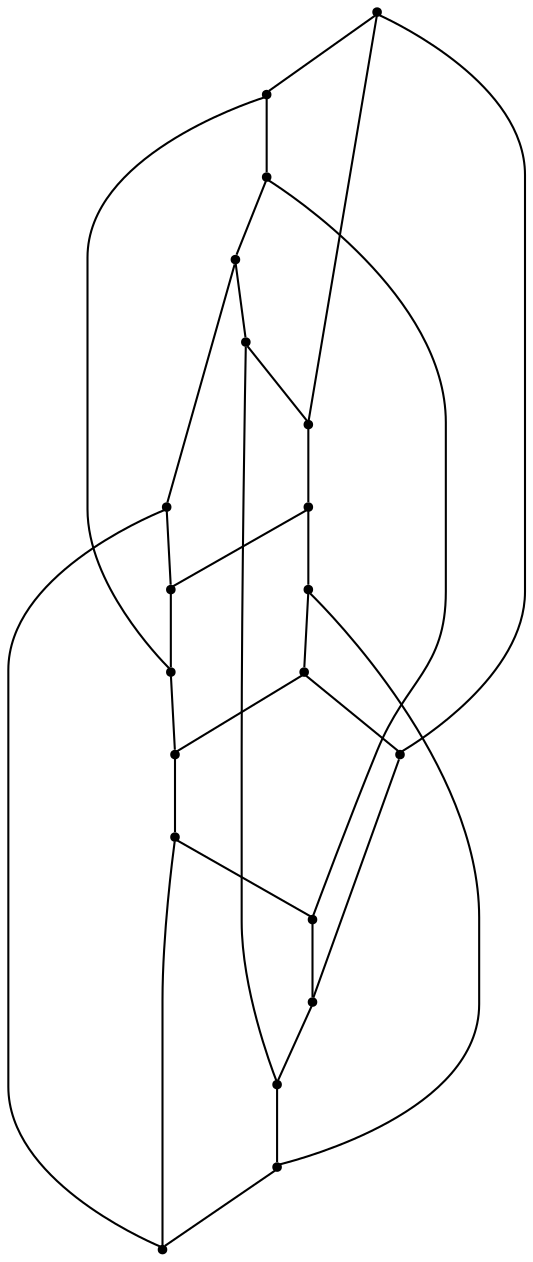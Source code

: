 graph {
  node [shape=point,comment="{\"directed\":false,\"doi\":\"10.1007/978-3-642-00219-9_37\",\"figure\":\"3\"}"]

  v0 [pos="1108.328398061353,794.4852581648391"]
  v1 [pos="1022.8126783237899,676.8310503456808"]
  v2 [pos="1108.3293842581816,939.9152181035821"]
  v3 [pos="1017.6588614175486,823.9365257540614"]
  v4 [pos="1017.6588455111481,910.4670033819024"]
  v5 [pos="884.4493746380473,631.892840118408"]
  v6 [pos="966.7772767532703,753.9319833512739"]
  v7 [pos="1022.81579597828,1057.5726059930973"]
  v8 [pos="966.7772608468697,980.4737082325328"]
  v9 [pos="884.4504085540771,727.1931249722566"]
  v10 [pos="802.1235562612843,753.9329373723809"]
  v11 [pos="751.2419875034066,823.9365893554686"]
  v12 [pos="751.2409376809762,910.4680210044166"]
  v13 [pos="746.086055045904,676.8331491921163"]
  v14 [pos="884.4504085540771,1007.21256661155"]
  v15 [pos="884.4514583765074,1102.5128514653984"]
  v16 [pos="802.1235721676849,980.4726906100185"]
  v17 [pos="660.5724667660025,939.919352195046"]
  v18 [pos="746.0871048683343,1057.5734964127973"]
  v19 [pos="660.5714169435722,794.4894558577103"]

  v0 -- v1 [id="-1",pos="1108.328398061353,794.4852581648391 1022.8126783237899,676.8310503456808 1022.8126783237899,676.8310503456808 1022.8126783237899,676.8310503456808"]
  v17 -- v19 [id="-2",pos="660.5724667660025,939.919352195046 660.5714169435722,794.4894558577103 660.5714169435722,794.4894558577103 660.5714169435722,794.4894558577103"]
  v17 -- v18 [id="-3",pos="660.5724667660025,939.919352195046 746.0871048683343,1057.5734964127973 746.0871048683343,1057.5734964127973 746.0871048683343,1057.5734964127973"]
  v19 -- v11 [id="-4",pos="660.5714169435722,794.4894558577103 751.2419875034066,823.9365893554686 751.2419875034066,823.9365893554686 751.2419875034066,823.9365893554686"]
  v18 -- v15 [id="-6",pos="746.0871048683343,1057.5734964127973 884.4514583765074,1102.5128514653984 884.4514583765074,1102.5128514653984 884.4514583765074,1102.5128514653984"]
  v13 -- v10 [id="-7",pos="746.086055045904,676.8331491921163 802.1235562612843,753.9329373723809 802.1235562612843,753.9329373723809 802.1235562612843,753.9329373723809"]
  v13 -- v19 [id="-8",pos="746.086055045904,676.8331491921163 660.5714169435722,794.4894558577103 660.5714169435722,794.4894558577103 660.5714169435722,794.4894558577103"]
  v18 -- v16 [id="-9",pos="746.0871048683343,1057.5734964127973 802.1235721676849,980.4726906100185 802.1235721676849,980.4726906100185 802.1235721676849,980.4726906100185"]
  v11 -- v14 [id="-10",pos="751.2419875034066,823.9365893554686 884.4504085540771,1007.21256661155 884.4504085540771,1007.21256661155 884.4504085540771,1007.21256661155"]
  v12 -- v17 [id="-11",pos="751.2409376809762,910.4680210044166 660.5724667660025,939.919352195046 660.5724667660025,939.919352195046 660.5724667660025,939.919352195046"]
  v16 -- v10 [id="-12",pos="802.1235721676849,980.4726906100185 802.1235562612843,753.9329373723809 802.1235562612843,753.9329373723809 802.1235562612843,753.9329373723809"]
  v16 -- v4 [id="-13",pos="802.1235721676849,980.4726906100185 1017.6588455111481,910.4670033819024 1017.6588455111481,910.4670033819024 1017.6588455111481,910.4670033819024"]
  v15 -- v14 [id="-15",pos="884.4514583765074,1102.5128514653984 884.4504085540771,1007.21256661155 884.4504085540771,1007.21256661155 884.4504085540771,1007.21256661155"]
  v15 -- v7 [id="-16",pos="884.4514583765074,1102.5128514653984 1022.81579597828,1057.5726059930973 1022.81579597828,1057.5726059930973 1022.81579597828,1057.5726059930973"]
  v14 -- v3 [id="-18",pos="884.4504085540771,1007.21256661155 1017.6588614175486,823.9365257540614 1017.6588614175486,823.9365257540614 1017.6588614175486,823.9365257540614"]
  v9 -- v5 [id="-19",pos="884.4504085540771,727.1931249722566 884.4493746380473,631.892840118408 884.4493746380473,631.892840118408 884.4493746380473,631.892840118408"]
  v9 -- v12 [id="-20",pos="884.4504085540771,727.1931249722566 751.2409376809762,910.4680210044166 751.2409376809762,910.4680210044166 751.2409376809762,910.4680210044166"]
  v5 -- v13 [id="-22",pos="884.4493746380473,631.892840118408 746.086055045904,676.8331491921163 746.086055045904,676.8331491921163 746.086055045904,676.8331491921163"]
  v8 -- v6 [id="-23",pos="966.7772608468697,980.4737082325328 966.7772767532703,753.9319833512739 966.7772767532703,753.9319833512739 966.7772767532703,753.9319833512739"]
  v8 -- v12 [id="-25",pos="966.7772608468697,980.4737082325328 751.2409376809762,910.4680210044166 751.2409376809762,910.4680210044166 751.2409376809762,910.4680210044166"]
  v6 -- v11 [id="-26",pos="966.7772767532703,753.9319833512739 751.2419875034066,823.9365893554686 751.2419875034066,823.9365893554686 751.2419875034066,823.9365893554686"]
  v3 -- v10 [id="-27",pos="1017.6588614175486,823.9365257540614 802.1235562612843,753.9329373723809 802.1235562612843,753.9329373723809 802.1235562612843,753.9329373723809"]
  v4 -- v9 [id="-28",pos="1017.6588455111481,910.4670033819024 884.4504085540771,727.1931249722566 884.4504085540771,727.1931249722566 884.4504085540771,727.1931249722566"]
  v7 -- v8 [id="-29",pos="1022.81579597828,1057.5726059930973 966.7772608468697,980.4737082325328 966.7772608468697,980.4737082325328 966.7772608468697,980.4737082325328"]
  v7 -- v2 [id="-30",pos="1022.81579597828,1057.5726059930973 1108.3293842581816,939.9152181035821 1108.3293842581816,939.9152181035821 1108.3293842581816,939.9152181035821"]
  v1 -- v6 [id="-31",pos="1022.8126783237899,676.8310503456808 966.7772767532703,753.9319833512739 966.7772767532703,753.9319833512739 966.7772767532703,753.9319833512739"]
  v1 -- v5 [id="-32",pos="1022.8126783237899,676.8310503456808 884.4493746380473,631.892840118408 884.4493746380473,631.892840118408 884.4493746380473,631.892840118408"]
  v2 -- v0 [id="-33",pos="1108.3293842581816,939.9152181035821 1108.328398061353,794.4852581648391 1108.328398061353,794.4852581648391 1108.328398061353,794.4852581648391"]
  v2 -- v4 [id="-34",pos="1108.3293842581816,939.9152181035821 1017.6588455111481,910.4670033819024 1017.6588455111481,910.4670033819024 1017.6588455111481,910.4670033819024"]
  v0 -- v3 [id="-35",pos="1108.328398061353,794.4852581648391 1017.6588614175486,823.9365257540614 1017.6588614175486,823.9365257540614 1017.6588614175486,823.9365257540614"]
}